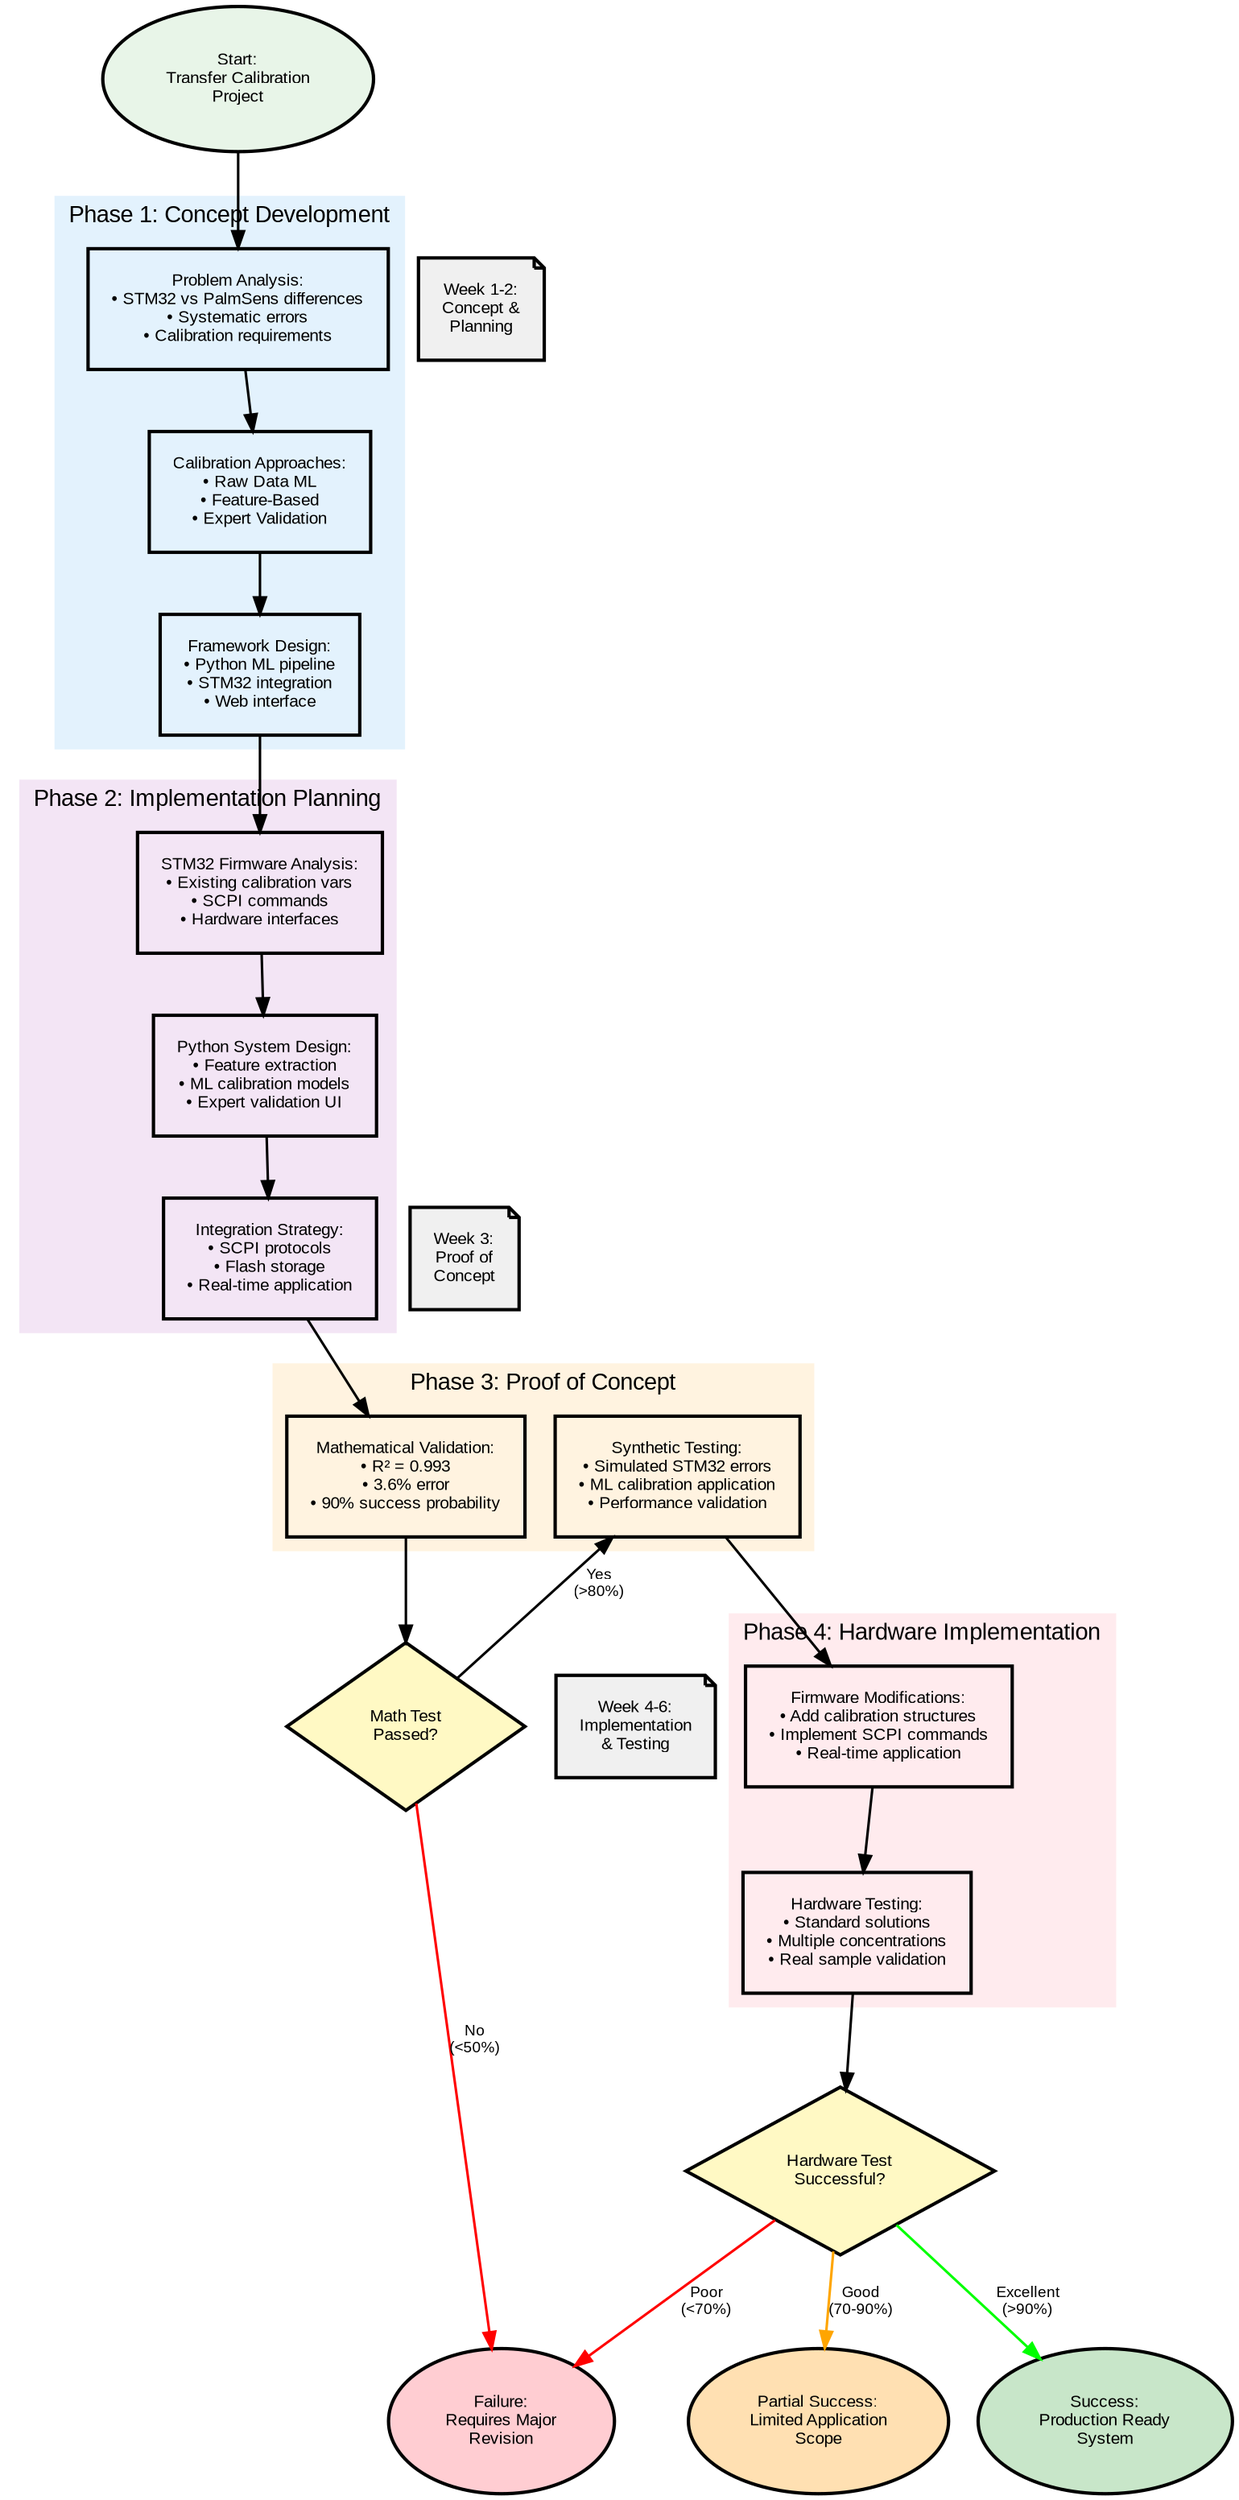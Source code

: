 digraph TransferCalibrationWorkflow {
    rankdir=TB;
    bgcolor="white";
    fontname="Arial";
    
    // Node styles
    node [
        fontname="Arial",
        fontsize=10,
        penwidth=2,
        margin=0.2
    ];
    
    // Edge styles
    edge [
        fontname="Arial",
        fontsize=9,
        penwidth=1.5
    ];
    
    // Start
    start [shape=ellipse, label="Start:\nTransfer Calibration\nProject", fillcolor="#e8f5e8", style=filled];
    
    // Phase 1: Concept Development
    subgraph cluster_concept {
        label="Phase 1: Concept Development";
        style=filled;
        color="#e3f2fd";
        fillcolor="#e3f2fd";
        
        problem [shape=box, label="Problem Analysis:\n• STM32 vs PalmSens differences\n• Systematic errors\n• Calibration requirements"];
        
        approaches [shape=box, label="Calibration Approaches:\n• Raw Data ML\n• Feature-Based\n• Expert Validation"];
        
        framework [shape=box, label="Framework Design:\n• Python ML pipeline\n• STM32 integration\n• Web interface"];
    }
    
    // Phase 2: Implementation Planning
    subgraph cluster_planning {
        label="Phase 2: Implementation Planning";
        style=filled;
        color="#f3e5f5";
        fillcolor="#f3e5f5";
        
        stm32_analysis [shape=box, label="STM32 Firmware Analysis:\n• Existing calibration vars\n• SCPI commands\n• Hardware interfaces"];
        
        python_system [shape=box, label="Python System Design:\n• Feature extraction\n• ML calibration models\n• Expert validation UI"];
        
        integration [shape=box, label="Integration Strategy:\n• SCPI protocols\n• Flash storage\n• Real-time application"];
    }
    
    // Phase 3: Proof of Concept
    subgraph cluster_poc {
        label="Phase 3: Proof of Concept";
        style=filled;
        color="#fff3e0";
        fillcolor="#fff3e0";
        
        math_test [shape=box, label="Mathematical Validation:\n• R² = 0.993\n• 3.6% error\n• 90% success probability"];
        
        synthetic_test [shape=box, label="Synthetic Testing:\n• Simulated STM32 errors\n• ML calibration application\n• Performance validation"];
    }
    
    // Phase 4: Hardware Implementation
    subgraph cluster_hardware {
        label="Phase 4: Hardware Implementation";
        style=filled;
        color="#ffebee";
        fillcolor="#ffebee";
        
        firmware_mod [shape=box, label="Firmware Modifications:\n• Add calibration structures\n• Implement SCPI commands\n• Real-time application"];
        
        hardware_test [shape=box, label="Hardware Testing:\n• Standard solutions\n• Multiple concentrations\n• Real sample validation"];
    }
    
    // Decision points
    decision1 [shape=diamond, label="Math Test\nPassed?", fillcolor="#fff9c4", style=filled];
    decision2 [shape=diamond, label="Hardware Test\nSuccessful?", fillcolor="#fff9c4", style=filled];
    
    // Outcomes
    success [shape=ellipse, label="Success:\nProduction Ready\nSystem", fillcolor="#c8e6c9", style=filled];
    partial [shape=ellipse, label="Partial Success:\nLimited Application\nScope", fillcolor="#ffe0b2", style=filled];
    failure [shape=ellipse, label="Failure:\nRequires Major\nRevision", fillcolor="#ffcdd2", style=filled];
    
    // Flow connections
    start -> problem;
    problem -> approaches;
    approaches -> framework;
    framework -> stm32_analysis;
    stm32_analysis -> python_system;
    python_system -> integration;
    integration -> math_test;
    math_test -> decision1;
    
    decision1 -> synthetic_test [label="Yes\n(>80%)"];
    decision1 -> failure [label="No\n(<50%)", color="red"];
    
    synthetic_test -> firmware_mod;
    firmware_mod -> hardware_test;
    hardware_test -> decision2;
    
    decision2 -> success [label="Excellent\n(>90%)", color="green"];
    decision2 -> partial [label="Good\n(70-90%)", color="orange"];
    decision2 -> failure [label="Poor\n(<70%)", color="red"];
    
    // Timeline annotations
    week1 [shape=note, label="Week 1-2:\nConcept &\nPlanning", fillcolor="#f0f0f0", style=filled];
    week3 [shape=note, label="Week 3:\nProof of\nConcept", fillcolor="#f0f0f0", style=filled];
    week4 [shape=note, label="Week 4-6:\nImplementation\n& Testing", fillcolor="#f0f0f0", style=filled];
    
    // Invisible edges for layout
    week1 -> approaches [style=invis];
    week3 -> math_test [style=invis];
    week4 -> hardware_test [style=invis];
}
